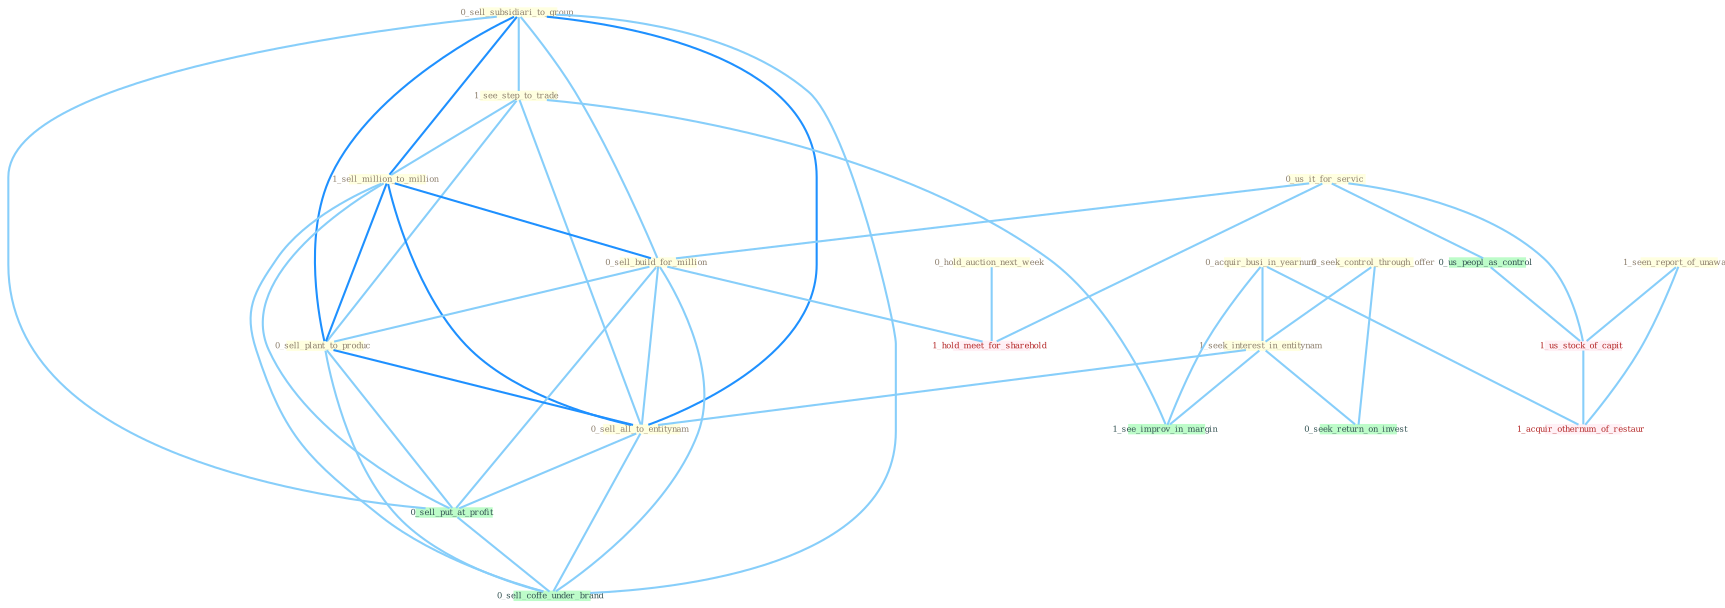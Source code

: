 Graph G{ 
    node
    [shape=polygon,style=filled,width=.5,height=.06,color="#BDFCC9",fixedsize=true,fontsize=4,
    fontcolor="#2f4f4f"];
    {node
    [color="#ffffe0", fontcolor="#8b7d6b"] "0_sell_subsidiari_to_group " "0_us_it_for_servic " "0_hold_auction_next_week " "0_acquir_busi_in_yearnum " "1_see_step_to_trade " "0_seek_control_through_offer " "1_sell_million_to_million " "0_sell_build_for_million " "1_seek_interest_in_entitynam " "0_sell_plant_to_produc " "0_sell_all_to_entitynam " "1_seen_report_of_unawar "}
{node [color="#fff0f5", fontcolor="#b22222"] "1_us_stock_of_capit " "1_hold_meet_for_sharehold " "1_acquir_othernum_of_restaur "}
edge [color="#B0E2FF"];

	"0_sell_subsidiari_to_group " -- "1_see_step_to_trade " [w="1", color="#87cefa" ];
	"0_sell_subsidiari_to_group " -- "1_sell_million_to_million " [w="2", color="#1e90ff" , len=0.8];
	"0_sell_subsidiari_to_group " -- "0_sell_build_for_million " [w="1", color="#87cefa" ];
	"0_sell_subsidiari_to_group " -- "0_sell_plant_to_produc " [w="2", color="#1e90ff" , len=0.8];
	"0_sell_subsidiari_to_group " -- "0_sell_all_to_entitynam " [w="2", color="#1e90ff" , len=0.8];
	"0_sell_subsidiari_to_group " -- "0_sell_put_at_profit " [w="1", color="#87cefa" ];
	"0_sell_subsidiari_to_group " -- "0_sell_coffe_under_brand " [w="1", color="#87cefa" ];
	"0_us_it_for_servic " -- "0_sell_build_for_million " [w="1", color="#87cefa" ];
	"0_us_it_for_servic " -- "0_us_peopl_as_control " [w="1", color="#87cefa" ];
	"0_us_it_for_servic " -- "1_us_stock_of_capit " [w="1", color="#87cefa" ];
	"0_us_it_for_servic " -- "1_hold_meet_for_sharehold " [w="1", color="#87cefa" ];
	"0_hold_auction_next_week " -- "1_hold_meet_for_sharehold " [w="1", color="#87cefa" ];
	"0_acquir_busi_in_yearnum " -- "1_seek_interest_in_entitynam " [w="1", color="#87cefa" ];
	"0_acquir_busi_in_yearnum " -- "1_see_improv_in_margin " [w="1", color="#87cefa" ];
	"0_acquir_busi_in_yearnum " -- "1_acquir_othernum_of_restaur " [w="1", color="#87cefa" ];
	"1_see_step_to_trade " -- "1_sell_million_to_million " [w="1", color="#87cefa" ];
	"1_see_step_to_trade " -- "0_sell_plant_to_produc " [w="1", color="#87cefa" ];
	"1_see_step_to_trade " -- "0_sell_all_to_entitynam " [w="1", color="#87cefa" ];
	"1_see_step_to_trade " -- "1_see_improv_in_margin " [w="1", color="#87cefa" ];
	"0_seek_control_through_offer " -- "1_seek_interest_in_entitynam " [w="1", color="#87cefa" ];
	"0_seek_control_through_offer " -- "0_seek_return_on_invest " [w="1", color="#87cefa" ];
	"1_sell_million_to_million " -- "0_sell_build_for_million " [w="2", color="#1e90ff" , len=0.8];
	"1_sell_million_to_million " -- "0_sell_plant_to_produc " [w="2", color="#1e90ff" , len=0.8];
	"1_sell_million_to_million " -- "0_sell_all_to_entitynam " [w="2", color="#1e90ff" , len=0.8];
	"1_sell_million_to_million " -- "0_sell_put_at_profit " [w="1", color="#87cefa" ];
	"1_sell_million_to_million " -- "0_sell_coffe_under_brand " [w="1", color="#87cefa" ];
	"0_sell_build_for_million " -- "0_sell_plant_to_produc " [w="1", color="#87cefa" ];
	"0_sell_build_for_million " -- "0_sell_all_to_entitynam " [w="1", color="#87cefa" ];
	"0_sell_build_for_million " -- "0_sell_put_at_profit " [w="1", color="#87cefa" ];
	"0_sell_build_for_million " -- "0_sell_coffe_under_brand " [w="1", color="#87cefa" ];
	"0_sell_build_for_million " -- "1_hold_meet_for_sharehold " [w="1", color="#87cefa" ];
	"1_seek_interest_in_entitynam " -- "0_sell_all_to_entitynam " [w="1", color="#87cefa" ];
	"1_seek_interest_in_entitynam " -- "0_seek_return_on_invest " [w="1", color="#87cefa" ];
	"1_seek_interest_in_entitynam " -- "1_see_improv_in_margin " [w="1", color="#87cefa" ];
	"0_sell_plant_to_produc " -- "0_sell_all_to_entitynam " [w="2", color="#1e90ff" , len=0.8];
	"0_sell_plant_to_produc " -- "0_sell_put_at_profit " [w="1", color="#87cefa" ];
	"0_sell_plant_to_produc " -- "0_sell_coffe_under_brand " [w="1", color="#87cefa" ];
	"0_sell_all_to_entitynam " -- "0_sell_put_at_profit " [w="1", color="#87cefa" ];
	"0_sell_all_to_entitynam " -- "0_sell_coffe_under_brand " [w="1", color="#87cefa" ];
	"1_seen_report_of_unawar " -- "1_us_stock_of_capit " [w="1", color="#87cefa" ];
	"1_seen_report_of_unawar " -- "1_acquir_othernum_of_restaur " [w="1", color="#87cefa" ];
	"0_us_peopl_as_control " -- "1_us_stock_of_capit " [w="1", color="#87cefa" ];
	"0_sell_put_at_profit " -- "0_sell_coffe_under_brand " [w="1", color="#87cefa" ];
	"1_us_stock_of_capit " -- "1_acquir_othernum_of_restaur " [w="1", color="#87cefa" ];
}